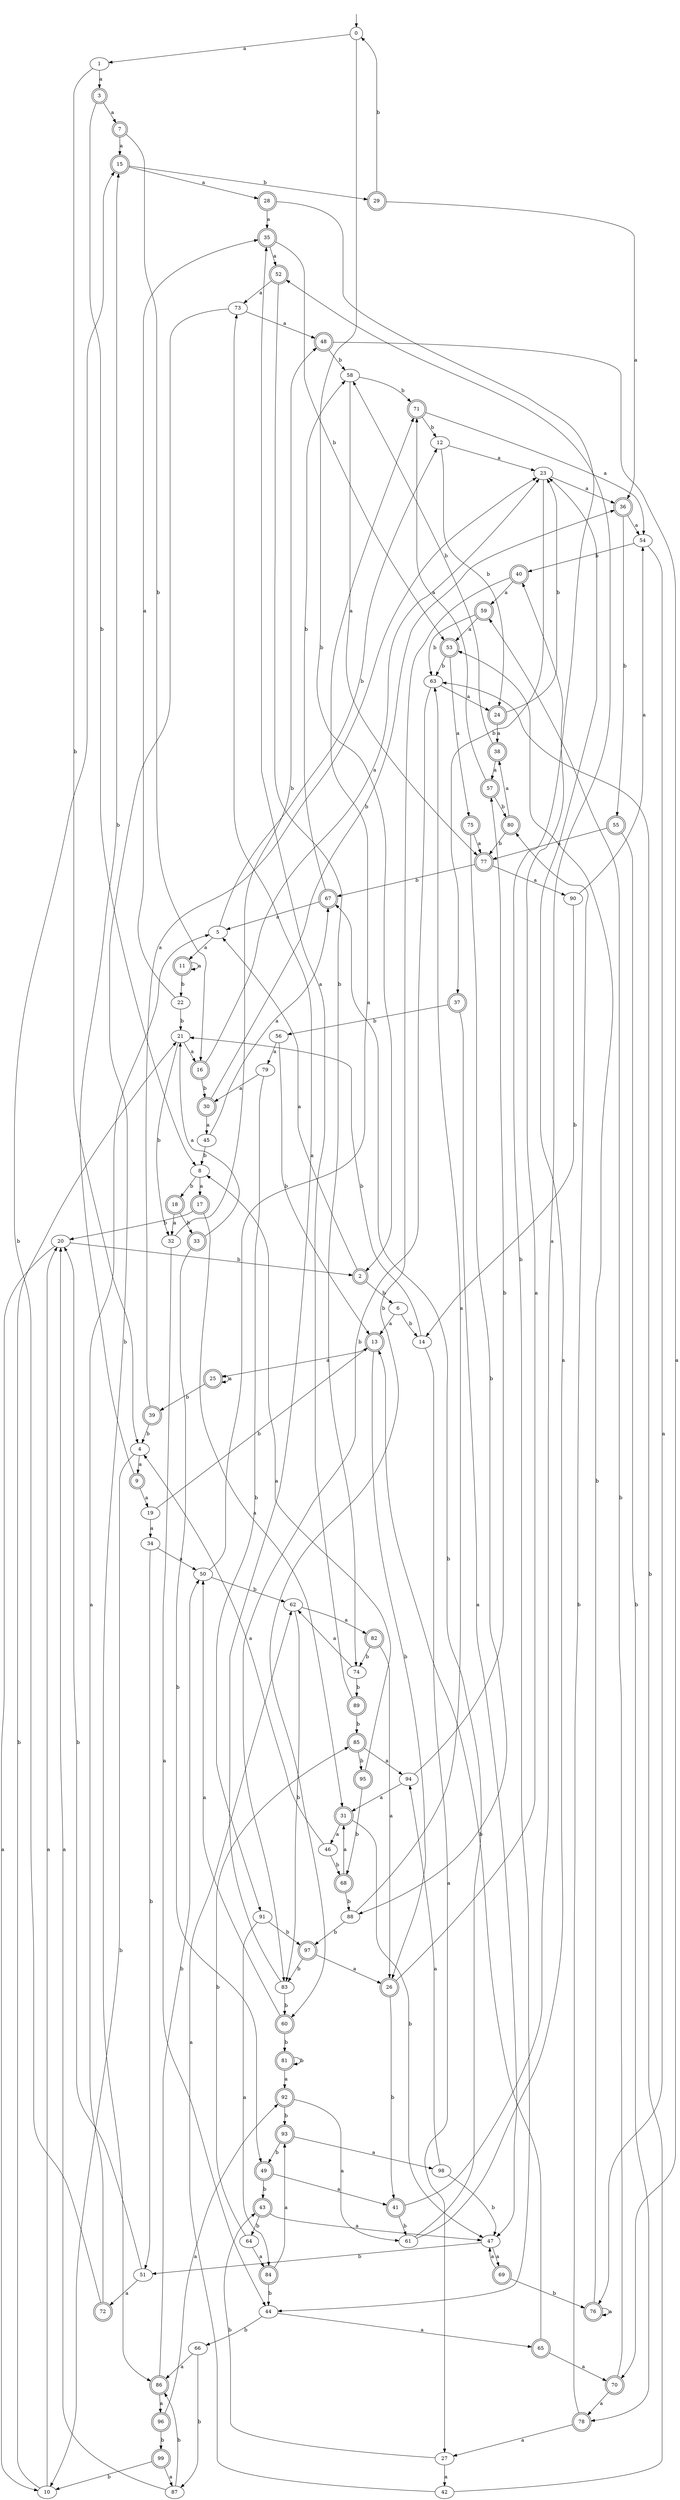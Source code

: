 digraph RandomDFA {
  __start0 [label="", shape=none];
  __start0 -> 0 [label=""];
  0 [shape=circle]
  0 -> 1 [label="a"]
  0 -> 2 [label="b"]
  1
  1 -> 3 [label="a"]
  1 -> 4 [label="b"]
  2 [shape=doublecircle]
  2 -> 5 [label="a"]
  2 -> 6 [label="b"]
  3 [shape=doublecircle]
  3 -> 7 [label="a"]
  3 -> 8 [label="b"]
  4
  4 -> 9 [label="a"]
  4 -> 10 [label="b"]
  5
  5 -> 11 [label="a"]
  5 -> 12 [label="b"]
  6
  6 -> 13 [label="a"]
  6 -> 14 [label="b"]
  7 [shape=doublecircle]
  7 -> 15 [label="a"]
  7 -> 16 [label="b"]
  8
  8 -> 17 [label="a"]
  8 -> 18 [label="b"]
  9 [shape=doublecircle]
  9 -> 19 [label="a"]
  9 -> 15 [label="b"]
  10
  10 -> 20 [label="a"]
  10 -> 21 [label="b"]
  11 [shape=doublecircle]
  11 -> 11 [label="a"]
  11 -> 22 [label="b"]
  12
  12 -> 23 [label="a"]
  12 -> 24 [label="b"]
  13 [shape=doublecircle]
  13 -> 25 [label="a"]
  13 -> 26 [label="b"]
  14
  14 -> 27 [label="a"]
  14 -> 21 [label="b"]
  15 [shape=doublecircle]
  15 -> 28 [label="a"]
  15 -> 29 [label="b"]
  16 [shape=doublecircle]
  16 -> 23 [label="a"]
  16 -> 30 [label="b"]
  17 [shape=doublecircle]
  17 -> 31 [label="a"]
  17 -> 20 [label="b"]
  18 [shape=doublecircle]
  18 -> 32 [label="a"]
  18 -> 33 [label="b"]
  19
  19 -> 34 [label="a"]
  19 -> 13 [label="b"]
  20
  20 -> 10 [label="a"]
  20 -> 2 [label="b"]
  21
  21 -> 16 [label="a"]
  21 -> 32 [label="b"]
  22
  22 -> 35 [label="a"]
  22 -> 21 [label="b"]
  23
  23 -> 36 [label="a"]
  23 -> 37 [label="b"]
  24 [shape=doublecircle]
  24 -> 38 [label="a"]
  24 -> 23 [label="b"]
  25 [shape=doublecircle]
  25 -> 25 [label="a"]
  25 -> 39 [label="b"]
  26 [shape=doublecircle]
  26 -> 40 [label="a"]
  26 -> 41 [label="b"]
  27
  27 -> 42 [label="a"]
  27 -> 43 [label="b"]
  28 [shape=doublecircle]
  28 -> 35 [label="a"]
  28 -> 44 [label="b"]
  29 [shape=doublecircle]
  29 -> 36 [label="a"]
  29 -> 0 [label="b"]
  30 [shape=doublecircle]
  30 -> 45 [label="a"]
  30 -> 36 [label="b"]
  31 [shape=doublecircle]
  31 -> 46 [label="a"]
  31 -> 47 [label="b"]
  32
  32 -> 44 [label="a"]
  32 -> 48 [label="b"]
  33 [shape=doublecircle]
  33 -> 21 [label="a"]
  33 -> 49 [label="b"]
  34
  34 -> 50 [label="a"]
  34 -> 51 [label="b"]
  35 [shape=doublecircle]
  35 -> 52 [label="a"]
  35 -> 53 [label="b"]
  36 [shape=doublecircle]
  36 -> 54 [label="a"]
  36 -> 55 [label="b"]
  37 [shape=doublecircle]
  37 -> 47 [label="a"]
  37 -> 56 [label="b"]
  38 [shape=doublecircle]
  38 -> 57 [label="a"]
  38 -> 58 [label="b"]
  39 [shape=doublecircle]
  39 -> 23 [label="a"]
  39 -> 4 [label="b"]
  40 [shape=doublecircle]
  40 -> 59 [label="a"]
  40 -> 60 [label="b"]
  41 [shape=doublecircle]
  41 -> 52 [label="a"]
  41 -> 61 [label="b"]
  42
  42 -> 62 [label="a"]
  42 -> 63 [label="b"]
  43 [shape=doublecircle]
  43 -> 47 [label="a"]
  43 -> 64 [label="b"]
  44
  44 -> 65 [label="a"]
  44 -> 66 [label="b"]
  45
  45 -> 67 [label="a"]
  45 -> 8 [label="b"]
  46
  46 -> 4 [label="a"]
  46 -> 68 [label="b"]
  47
  47 -> 69 [label="a"]
  47 -> 51 [label="b"]
  48 [shape=doublecircle]
  48 -> 70 [label="a"]
  48 -> 58 [label="b"]
  49 [shape=doublecircle]
  49 -> 41 [label="a"]
  49 -> 43 [label="b"]
  50
  50 -> 71 [label="a"]
  50 -> 62 [label="b"]
  51
  51 -> 72 [label="a"]
  51 -> 20 [label="b"]
  52 [shape=doublecircle]
  52 -> 73 [label="a"]
  52 -> 74 [label="b"]
  53 [shape=doublecircle]
  53 -> 75 [label="a"]
  53 -> 63 [label="b"]
  54
  54 -> 76 [label="a"]
  54 -> 40 [label="b"]
  55 [shape=doublecircle]
  55 -> 77 [label="a"]
  55 -> 78 [label="b"]
  56
  56 -> 79 [label="a"]
  56 -> 13 [label="b"]
  57 [shape=doublecircle]
  57 -> 71 [label="a"]
  57 -> 80 [label="b"]
  58
  58 -> 77 [label="a"]
  58 -> 71 [label="b"]
  59 [shape=doublecircle]
  59 -> 53 [label="a"]
  59 -> 63 [label="b"]
  60 [shape=doublecircle]
  60 -> 50 [label="a"]
  60 -> 81 [label="b"]
  61
  61 -> 23 [label="a"]
  61 -> 67 [label="b"]
  62
  62 -> 82 [label="a"]
  62 -> 83 [label="b"]
  63
  63 -> 24 [label="a"]
  63 -> 83 [label="b"]
  64
  64 -> 84 [label="a"]
  64 -> 85 [label="b"]
  65 [shape=doublecircle]
  65 -> 70 [label="a"]
  65 -> 13 [label="b"]
  66
  66 -> 86 [label="a"]
  66 -> 87 [label="b"]
  67 [shape=doublecircle]
  67 -> 5 [label="a"]
  67 -> 58 [label="b"]
  68 [shape=doublecircle]
  68 -> 31 [label="a"]
  68 -> 88 [label="b"]
  69 [shape=doublecircle]
  69 -> 47 [label="a"]
  69 -> 76 [label="b"]
  70 [shape=doublecircle]
  70 -> 78 [label="a"]
  70 -> 59 [label="b"]
  71 [shape=doublecircle]
  71 -> 54 [label="a"]
  71 -> 12 [label="b"]
  72 [shape=doublecircle]
  72 -> 5 [label="a"]
  72 -> 15 [label="b"]
  73
  73 -> 48 [label="a"]
  73 -> 86 [label="b"]
  74
  74 -> 62 [label="a"]
  74 -> 89 [label="b"]
  75 [shape=doublecircle]
  75 -> 77 [label="a"]
  75 -> 88 [label="b"]
  76 [shape=doublecircle]
  76 -> 76 [label="a"]
  76 -> 53 [label="b"]
  77 [shape=doublecircle]
  77 -> 90 [label="a"]
  77 -> 67 [label="b"]
  78 [shape=doublecircle]
  78 -> 27 [label="a"]
  78 -> 80 [label="b"]
  79
  79 -> 30 [label="a"]
  79 -> 91 [label="b"]
  80 [shape=doublecircle]
  80 -> 38 [label="a"]
  80 -> 77 [label="b"]
  81 [shape=doublecircle]
  81 -> 92 [label="a"]
  81 -> 81 [label="b"]
  82 [shape=doublecircle]
  82 -> 26 [label="a"]
  82 -> 74 [label="b"]
  83
  83 -> 73 [label="a"]
  83 -> 60 [label="b"]
  84 [shape=doublecircle]
  84 -> 93 [label="a"]
  84 -> 44 [label="b"]
  85 [shape=doublecircle]
  85 -> 94 [label="a"]
  85 -> 95 [label="b"]
  86 [shape=doublecircle]
  86 -> 96 [label="a"]
  86 -> 50 [label="b"]
  87
  87 -> 20 [label="a"]
  87 -> 86 [label="b"]
  88
  88 -> 63 [label="a"]
  88 -> 97 [label="b"]
  89 [shape=doublecircle]
  89 -> 35 [label="a"]
  89 -> 85 [label="b"]
  90
  90 -> 54 [label="a"]
  90 -> 14 [label="b"]
  91
  91 -> 84 [label="a"]
  91 -> 97 [label="b"]
  92 [shape=doublecircle]
  92 -> 61 [label="a"]
  92 -> 93 [label="b"]
  93 [shape=doublecircle]
  93 -> 98 [label="a"]
  93 -> 49 [label="b"]
  94
  94 -> 31 [label="a"]
  94 -> 57 [label="b"]
  95 [shape=doublecircle]
  95 -> 8 [label="a"]
  95 -> 68 [label="b"]
  96 [shape=doublecircle]
  96 -> 92 [label="a"]
  96 -> 99 [label="b"]
  97 [shape=doublecircle]
  97 -> 26 [label="a"]
  97 -> 83 [label="b"]
  98
  98 -> 94 [label="a"]
  98 -> 47 [label="b"]
  99 [shape=doublecircle]
  99 -> 87 [label="a"]
  99 -> 10 [label="b"]
}
